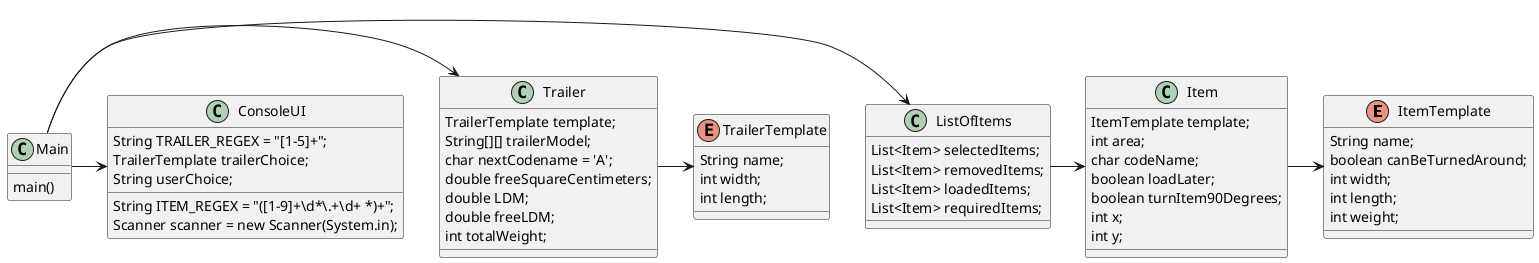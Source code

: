 @startuml
enum ItemTemplate
enum TrailerTemplate
class Item
class Trailer
class ListOfItems
class Main
class ConsoleUI

Main : main()

Main -> ListOfItems
Trailer -> TrailerTemplate
ListOfItems -> Item
Main -> ConsoleUI
Main -> Trailer
Item -> ItemTemplate

ListOfItems : List<Item> selectedItems;
ListOfItems : List<Item> removedItems;
ListOfItems : List<Item> loadedItems;
ListOfItems : List<Item> requiredItems;

ItemTemplate : String name;
ItemTemplate : boolean canBeTurnedAround;
ItemTemplate : int width;
ItemTemplate : int length;
ItemTemplate : int weight;


TrailerTemplate : String name;
TrailerTemplate : int width;
TrailerTemplate : int length;

    Trailer : TrailerTemplate template;
    Trailer : String[][] trailerModel;
    Trailer : char nextCodename = 'A';
    Trailer : double freeSquareCentimeters;
    Trailer : double LDM;
     Trailer : double freeLDM;
    Trailer : int totalWeight;

    Item : ItemTemplate template;
    Item : int area;
    Item : char codeName;
    Item : boolean loadLater;
    Item : boolean turnItem90Degrees;
    Item : int x;
    Item : int y;

    ConsoleUI : String ITEM_REGEX = "([1-9]+\\d*\\.+\\d+ *)+";
    ConsoleUI : String TRAILER_REGEX = "[1-5]+";
    ConsoleUI : TrailerTemplate trailerChoice;
    ConsoleUI : String userChoice;
    ConsoleUI : Scanner scanner = new Scanner(System.in);


@enduml